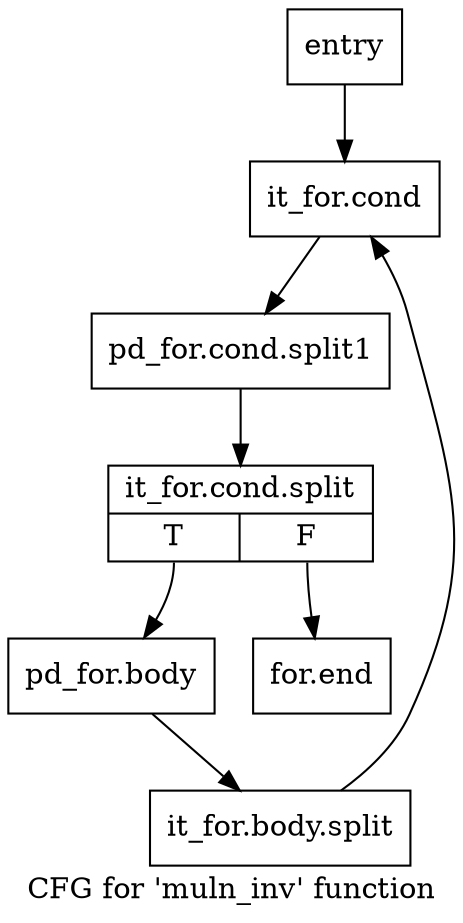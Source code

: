 digraph "CFG for 'muln_inv' function" {
	label="CFG for 'muln_inv' function";

	Node0x161ffb0 [shape=record,label="{entry}"];
	Node0x161ffb0 -> Node0x1620000;
	Node0x1620000 [shape=record,label="{it_for.cond}"];
	Node0x1620000 -> Node0x1726a00;
	Node0x1726a00 [shape=record,label="{pd_for.cond.split1}"];
	Node0x1726a00 -> Node0x1726ab0;
	Node0x1726ab0 [shape=record,label="{it_for.cond.split|{<s0>T|<s1>F}}"];
	Node0x1726ab0:s0 -> Node0x1620050;
	Node0x1726ab0:s1 -> Node0x16200a0;
	Node0x1620050 [shape=record,label="{pd_for.body}"];
	Node0x1620050 -> Node0x17405b0;
	Node0x17405b0 [shape=record,label="{it_for.body.split}"];
	Node0x17405b0 -> Node0x1620000;
	Node0x16200a0 [shape=record,label="{for.end}"];
}
